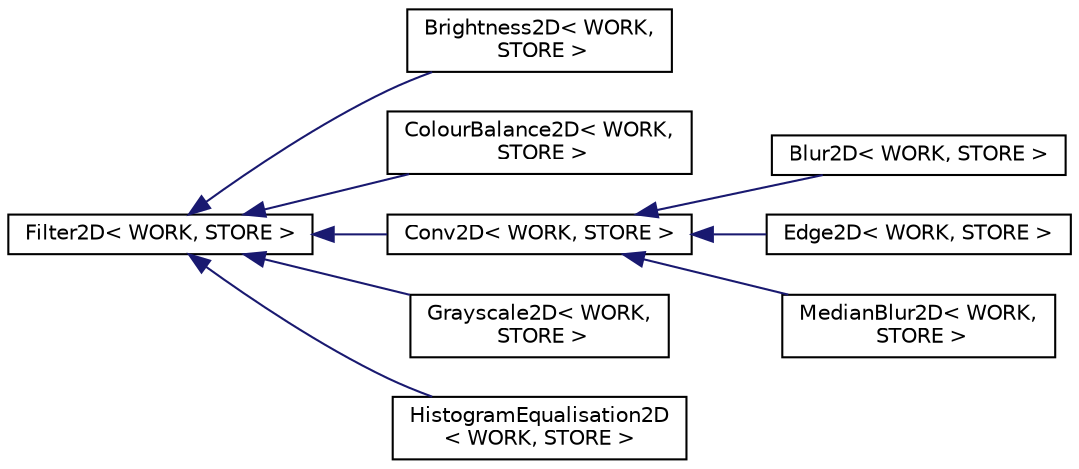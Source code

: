 digraph "Graphical Class Hierarchy"
{
 // LATEX_PDF_SIZE
  edge [fontname="Helvetica",fontsize="10",labelfontname="Helvetica",labelfontsize="10"];
  node [fontname="Helvetica",fontsize="10",shape=record];
  rankdir="LR";
  Node0 [label="Filter2D\< WORK, STORE \>",height=0.2,width=0.4,color="black", fillcolor="white", style="filled",URL="$classFilter2D.html",tooltip=" "];
  Node0 -> Node1 [dir="back",color="midnightblue",fontsize="10",style="solid",fontname="Helvetica"];
  Node1 [label="Brightness2D\< WORK,\l STORE \>",height=0.2,width=0.4,color="black", fillcolor="white", style="filled",URL="$classBrightness2D.html",tooltip=" "];
  Node0 -> Node2 [dir="back",color="midnightblue",fontsize="10",style="solid",fontname="Helvetica"];
  Node2 [label="ColourBalance2D\< WORK,\l STORE \>",height=0.2,width=0.4,color="black", fillcolor="white", style="filled",URL="$classColourBalance2D.html",tooltip=" "];
  Node0 -> Node3 [dir="back",color="midnightblue",fontsize="10",style="solid",fontname="Helvetica"];
  Node3 [label="Conv2D\< WORK, STORE \>",height=0.2,width=0.4,color="black", fillcolor="white", style="filled",URL="$classConv2D.html",tooltip=" "];
  Node3 -> Node4 [dir="back",color="midnightblue",fontsize="10",style="solid",fontname="Helvetica"];
  Node4 [label="Blur2D\< WORK, STORE \>",height=0.2,width=0.4,color="black", fillcolor="white", style="filled",URL="$classBlur2D.html",tooltip=" "];
  Node3 -> Node5 [dir="back",color="midnightblue",fontsize="10",style="solid",fontname="Helvetica"];
  Node5 [label="Edge2D\< WORK, STORE \>",height=0.2,width=0.4,color="black", fillcolor="white", style="filled",URL="$classEdge2D.html",tooltip=" "];
  Node3 -> Node6 [dir="back",color="midnightblue",fontsize="10",style="solid",fontname="Helvetica"];
  Node6 [label="MedianBlur2D\< WORK,\l STORE \>",height=0.2,width=0.4,color="black", fillcolor="white", style="filled",URL="$classMedianBlur2D.html",tooltip=" "];
  Node0 -> Node7 [dir="back",color="midnightblue",fontsize="10",style="solid",fontname="Helvetica"];
  Node7 [label="Grayscale2D\< WORK,\l STORE \>",height=0.2,width=0.4,color="black", fillcolor="white", style="filled",URL="$classGrayscale2D.html",tooltip=" "];
  Node0 -> Node8 [dir="back",color="midnightblue",fontsize="10",style="solid",fontname="Helvetica"];
  Node8 [label="HistogramEqualisation2D\l\< WORK, STORE \>",height=0.2,width=0.4,color="black", fillcolor="white", style="filled",URL="$classHistogramEqualisation2D.html",tooltip=" "];
}
